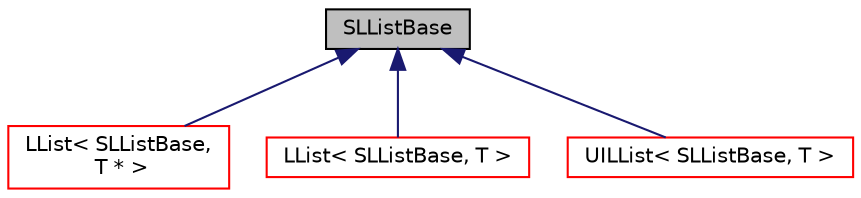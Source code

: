 digraph "SLListBase"
{
  bgcolor="transparent";
  edge [fontname="Helvetica",fontsize="10",labelfontname="Helvetica",labelfontsize="10"];
  node [fontname="Helvetica",fontsize="10",shape=record];
  Node1 [label="SLListBase",height=0.2,width=0.4,color="black", fillcolor="grey75", style="filled", fontcolor="black"];
  Node1 -> Node2 [dir="back",color="midnightblue",fontsize="10",style="solid",fontname="Helvetica"];
  Node2 [label="LList\< SLListBase,\l T * \>",height=0.2,width=0.4,color="red",URL="$a01398.html"];
  Node1 -> Node3 [dir="back",color="midnightblue",fontsize="10",style="solid",fontname="Helvetica"];
  Node3 [label="LList\< SLListBase, T \>",height=0.2,width=0.4,color="red",URL="$a01398.html"];
  Node1 -> Node4 [dir="back",color="midnightblue",fontsize="10",style="solid",fontname="Helvetica"];
  Node4 [label="UILList\< SLListBase, T \>",height=0.2,width=0.4,color="red",URL="$a02828.html"];
}
